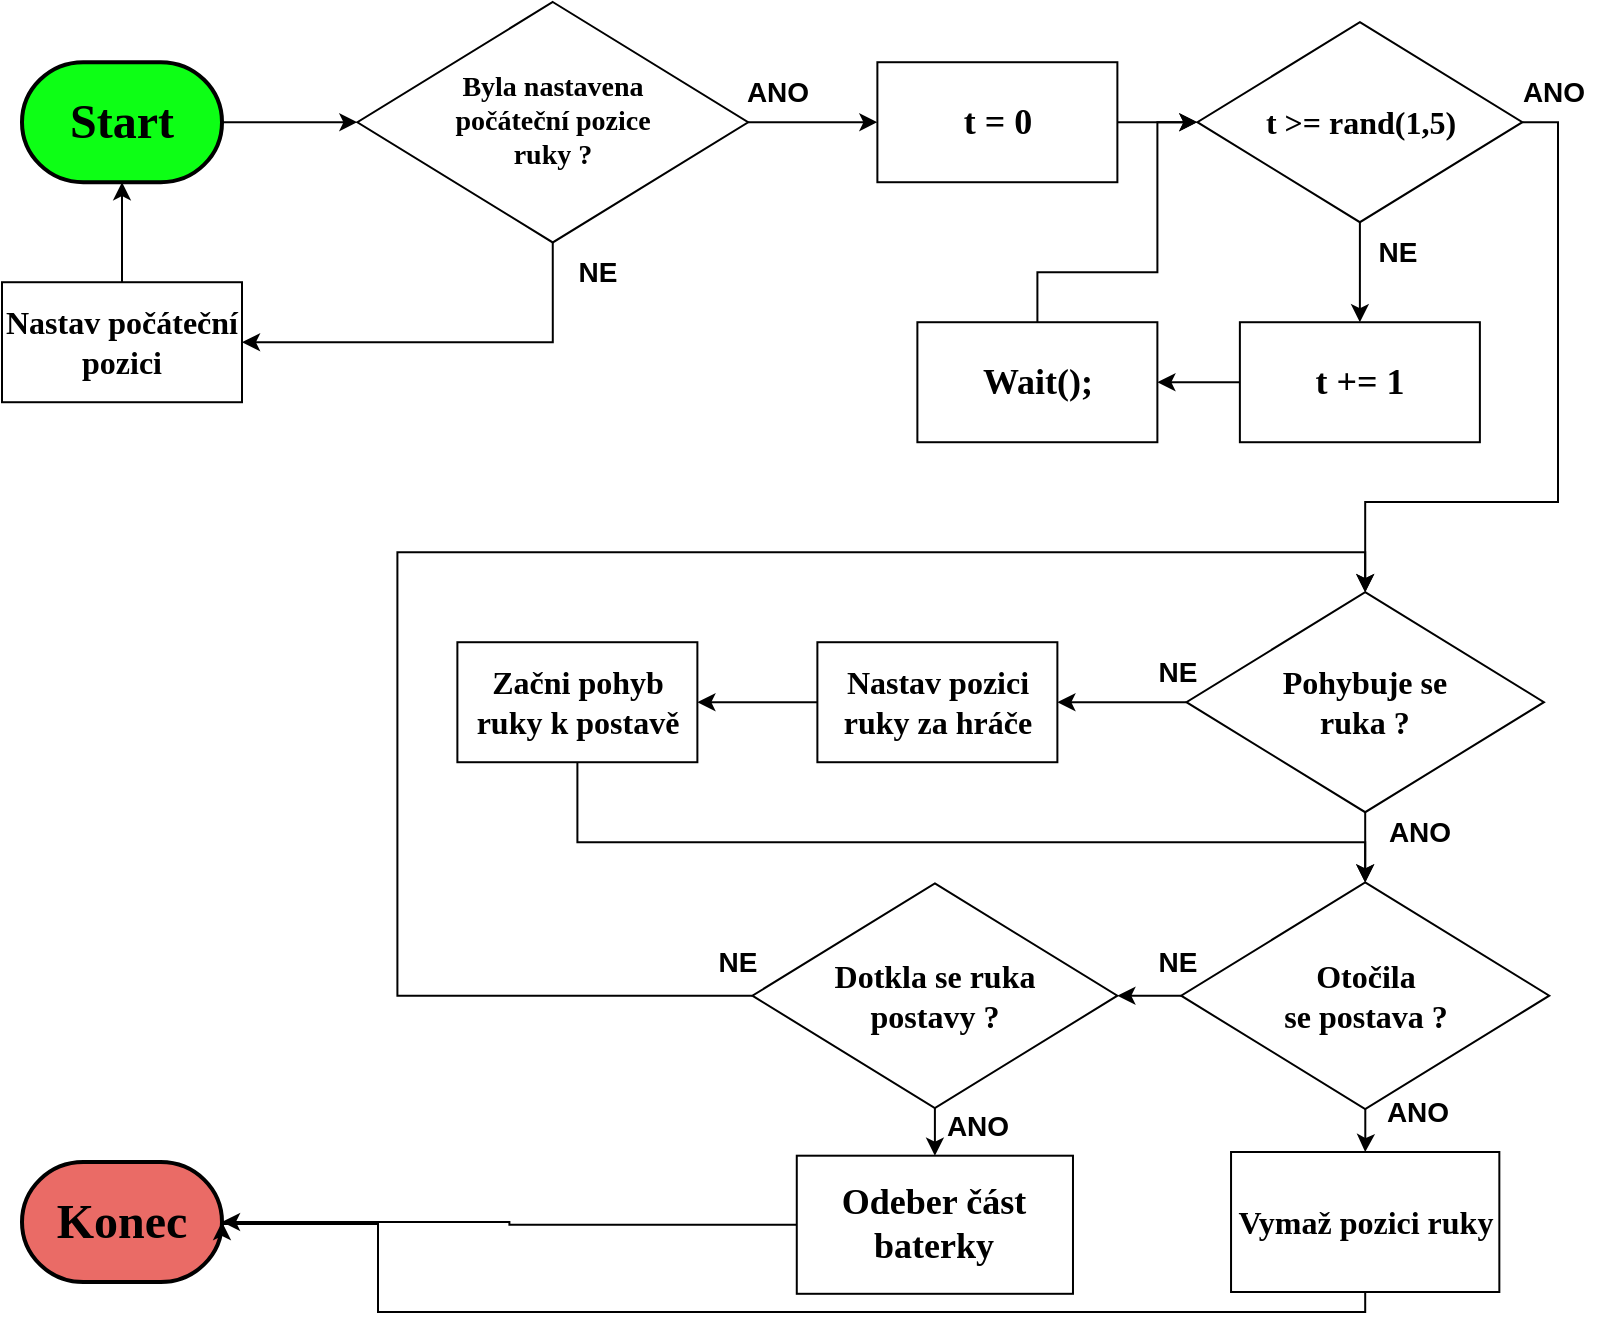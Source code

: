 <mxfile version="24.2.3" type="device">
  <diagram name="Stránka-1" id="L7gT9186aJFYfiG4sBui">
    <mxGraphModel dx="2314" dy="66" grid="1" gridSize="10" guides="1" tooltips="1" connect="1" arrows="1" fold="1" page="1" pageScale="1" pageWidth="850" pageHeight="1100" math="0" shadow="0">
      <root>
        <mxCell id="0" />
        <mxCell id="1" parent="0" />
        <mxCell id="wal2iCFqHS-6s-cBKjhp-62" style="edgeStyle=orthogonalEdgeStyle;rounded=0;orthogonalLoop=1;jettySize=auto;html=1;entryX=1;entryY=0.5;entryDx=0;entryDy=0;" edge="1" parent="1" source="wal2iCFqHS-6s-cBKjhp-3" target="wal2iCFqHS-6s-cBKjhp-25">
          <mxGeometry relative="1" as="geometry" />
        </mxCell>
        <mxCell id="wal2iCFqHS-6s-cBKjhp-3" value="&lt;font style=&quot;font-size: 16px;&quot; face=&quot;Verdana&quot;&gt;&lt;b style=&quot;&quot;&gt;Nastav pozici ruky za hráče&lt;/b&gt;&lt;/font&gt;" style="rounded=0;whiteSpace=wrap;html=1;" vertex="1" parent="1">
          <mxGeometry x="429.69" y="1585.11" width="120" height="60" as="geometry" />
        </mxCell>
        <mxCell id="wal2iCFqHS-6s-cBKjhp-46" style="edgeStyle=orthogonalEdgeStyle;rounded=0;orthogonalLoop=1;jettySize=auto;html=1;entryX=1;entryY=0.5;entryDx=0;entryDy=0;exitX=0.5;exitY=1;exitDx=0;exitDy=0;" edge="1" parent="1" source="wal2iCFqHS-6s-cBKjhp-6" target="wal2iCFqHS-6s-cBKjhp-9">
          <mxGeometry relative="1" as="geometry">
            <Array as="points">
              <mxPoint x="297" y="1435" />
            </Array>
          </mxGeometry>
        </mxCell>
        <mxCell id="wal2iCFqHS-6s-cBKjhp-47" style="edgeStyle=orthogonalEdgeStyle;rounded=0;orthogonalLoop=1;jettySize=auto;html=1;entryX=0;entryY=0.5;entryDx=0;entryDy=0;" edge="1" parent="1" source="wal2iCFqHS-6s-cBKjhp-6" target="wal2iCFqHS-6s-cBKjhp-11">
          <mxGeometry relative="1" as="geometry" />
        </mxCell>
        <mxCell id="wal2iCFqHS-6s-cBKjhp-6" value="&lt;font style=&quot;font-size: 14px;&quot; face=&quot;Verdana&quot;&gt;&lt;b style=&quot;&quot;&gt;Byla nastavena &lt;br&gt;počáteční pozice&lt;br&gt;ruky ?&lt;/b&gt;&lt;/font&gt;" style="rhombus;whiteSpace=wrap;html=1;" vertex="1" parent="1">
          <mxGeometry x="199.69" y="1265" width="195.38" height="120.23" as="geometry" />
        </mxCell>
        <mxCell id="wal2iCFqHS-6s-cBKjhp-7" value="&lt;font style=&quot;font-size: 14px;&quot;&gt;&lt;b&gt;NE&lt;/b&gt;&lt;/font&gt;" style="text;html=1;align=center;verticalAlign=middle;whiteSpace=wrap;rounded=0;" vertex="1" parent="1">
          <mxGeometry x="289.69" y="1385.23" width="60" height="30" as="geometry" />
        </mxCell>
        <mxCell id="wal2iCFqHS-6s-cBKjhp-8" value="&lt;font style=&quot;font-size: 14px;&quot;&gt;&lt;b&gt;ANO&lt;/b&gt;&lt;/font&gt;" style="text;html=1;align=center;verticalAlign=middle;whiteSpace=wrap;rounded=0;" vertex="1" parent="1">
          <mxGeometry x="379.69" y="1295.11" width="60" height="30" as="geometry" />
        </mxCell>
        <mxCell id="wal2iCFqHS-6s-cBKjhp-9" value="&lt;font style=&quot;font-size: 16px;&quot; face=&quot;Verdana&quot;&gt;&lt;b style=&quot;&quot;&gt;Nastav počáteční pozici&lt;/b&gt;&lt;/font&gt;" style="rounded=0;whiteSpace=wrap;html=1;" vertex="1" parent="1">
          <mxGeometry x="22" y="1405.11" width="120" height="60" as="geometry" />
        </mxCell>
        <mxCell id="wal2iCFqHS-6s-cBKjhp-48" style="edgeStyle=orthogonalEdgeStyle;rounded=0;orthogonalLoop=1;jettySize=auto;html=1;entryX=0;entryY=0.5;entryDx=0;entryDy=0;" edge="1" parent="1" source="wal2iCFqHS-6s-cBKjhp-11">
          <mxGeometry relative="1" as="geometry">
            <mxPoint x="619.69" y="1325.11" as="targetPoint" />
          </mxGeometry>
        </mxCell>
        <mxCell id="wal2iCFqHS-6s-cBKjhp-11" value="&lt;font style=&quot;font-size: 18px;&quot; face=&quot;Verdana&quot;&gt;&lt;b style=&quot;&quot;&gt;t = 0&lt;/b&gt;&lt;/font&gt;" style="rounded=0;whiteSpace=wrap;html=1;" vertex="1" parent="1">
          <mxGeometry x="459.69" y="1295.11" width="120" height="60" as="geometry" />
        </mxCell>
        <mxCell id="wal2iCFqHS-6s-cBKjhp-50" style="edgeStyle=orthogonalEdgeStyle;rounded=0;orthogonalLoop=1;jettySize=auto;html=1;entryX=0.5;entryY=0;entryDx=0;entryDy=0;" edge="1" parent="1" source="wal2iCFqHS-6s-cBKjhp-14" target="wal2iCFqHS-6s-cBKjhp-16">
          <mxGeometry relative="1" as="geometry" />
        </mxCell>
        <mxCell id="wal2iCFqHS-6s-cBKjhp-55" style="edgeStyle=orthogonalEdgeStyle;rounded=0;orthogonalLoop=1;jettySize=auto;html=1;entryX=0.5;entryY=0;entryDx=0;entryDy=0;" edge="1" parent="1" source="wal2iCFqHS-6s-cBKjhp-14" target="wal2iCFqHS-6s-cBKjhp-21">
          <mxGeometry relative="1" as="geometry">
            <Array as="points">
              <mxPoint x="800" y="1325" />
              <mxPoint x="800" y="1515" />
              <mxPoint x="704" y="1515" />
            </Array>
          </mxGeometry>
        </mxCell>
        <mxCell id="wal2iCFqHS-6s-cBKjhp-14" value="&lt;font style=&quot;font-size: 16px;&quot; face=&quot;Verdana&quot;&gt;&lt;b style=&quot;&quot;&gt;t &amp;gt;= rand(1,5)&lt;/b&gt;&lt;/font&gt;" style="rhombus;whiteSpace=wrap;html=1;" vertex="1" parent="1">
          <mxGeometry x="619.69" y="1275.11" width="162.5" height="100" as="geometry" />
        </mxCell>
        <mxCell id="wal2iCFqHS-6s-cBKjhp-52" style="edgeStyle=orthogonalEdgeStyle;rounded=0;orthogonalLoop=1;jettySize=auto;html=1;entryX=1;entryY=0.5;entryDx=0;entryDy=0;" edge="1" parent="1" source="wal2iCFqHS-6s-cBKjhp-16" target="wal2iCFqHS-6s-cBKjhp-51">
          <mxGeometry relative="1" as="geometry" />
        </mxCell>
        <mxCell id="wal2iCFqHS-6s-cBKjhp-16" value="&lt;font style=&quot;font-size: 18px;&quot; face=&quot;Verdana&quot;&gt;&lt;b style=&quot;&quot;&gt;t += 1&lt;/b&gt;&lt;/font&gt;" style="rounded=0;whiteSpace=wrap;html=1;" vertex="1" parent="1">
          <mxGeometry x="640.94" y="1425.11" width="120" height="60" as="geometry" />
        </mxCell>
        <mxCell id="wal2iCFqHS-6s-cBKjhp-17" value="&lt;font style=&quot;font-size: 14px;&quot;&gt;&lt;b&gt;NE&lt;/b&gt;&lt;/font&gt;" style="text;html=1;align=center;verticalAlign=middle;whiteSpace=wrap;rounded=0;" vertex="1" parent="1">
          <mxGeometry x="689.69" y="1375.11" width="60" height="30" as="geometry" />
        </mxCell>
        <mxCell id="wal2iCFqHS-6s-cBKjhp-18" value="&lt;font style=&quot;font-size: 14px;&quot;&gt;&lt;b&gt;ANO&lt;/b&gt;&lt;/font&gt;" style="text;html=1;align=center;verticalAlign=middle;whiteSpace=wrap;rounded=0;" vertex="1" parent="1">
          <mxGeometry x="767.79" y="1295.11" width="60" height="30" as="geometry" />
        </mxCell>
        <mxCell id="wal2iCFqHS-6s-cBKjhp-56" style="edgeStyle=orthogonalEdgeStyle;rounded=0;orthogonalLoop=1;jettySize=auto;html=1;entryX=1;entryY=0.5;entryDx=0;entryDy=0;" edge="1" parent="1" source="wal2iCFqHS-6s-cBKjhp-21" target="wal2iCFqHS-6s-cBKjhp-3">
          <mxGeometry relative="1" as="geometry" />
        </mxCell>
        <mxCell id="wal2iCFqHS-6s-cBKjhp-64" style="edgeStyle=orthogonalEdgeStyle;rounded=0;orthogonalLoop=1;jettySize=auto;html=1;entryX=0.5;entryY=0;entryDx=0;entryDy=0;" edge="1" parent="1" source="wal2iCFqHS-6s-cBKjhp-21" target="wal2iCFqHS-6s-cBKjhp-27">
          <mxGeometry relative="1" as="geometry" />
        </mxCell>
        <mxCell id="wal2iCFqHS-6s-cBKjhp-21" value="&lt;font style=&quot;font-size: 16px;&quot; face=&quot;Verdana&quot;&gt;&lt;b style=&quot;&quot;&gt;Pohybuje se &lt;br&gt;ruka ?&lt;/b&gt;&lt;/font&gt;" style="rhombus;whiteSpace=wrap;html=1;" vertex="1" parent="1">
          <mxGeometry x="614.22" y="1560.11" width="178.75" height="110" as="geometry" />
        </mxCell>
        <mxCell id="wal2iCFqHS-6s-cBKjhp-22" value="&lt;font style=&quot;font-size: 14px;&quot;&gt;&lt;b&gt;NE&lt;/b&gt;&lt;/font&gt;" style="text;html=1;align=center;verticalAlign=middle;whiteSpace=wrap;rounded=0;" vertex="1" parent="1">
          <mxGeometry x="579.69" y="1585.11" width="60" height="30" as="geometry" />
        </mxCell>
        <mxCell id="wal2iCFqHS-6s-cBKjhp-23" value="&lt;font style=&quot;font-size: 14px;&quot;&gt;&lt;b&gt;ANO&lt;/b&gt;&lt;/font&gt;" style="text;html=1;align=center;verticalAlign=middle;whiteSpace=wrap;rounded=0;" vertex="1" parent="1">
          <mxGeometry x="700.94" y="1665.11" width="60" height="30" as="geometry" />
        </mxCell>
        <mxCell id="wal2iCFqHS-6s-cBKjhp-65" style="edgeStyle=orthogonalEdgeStyle;rounded=0;orthogonalLoop=1;jettySize=auto;html=1;entryX=0.5;entryY=0;entryDx=0;entryDy=0;" edge="1" parent="1" source="wal2iCFqHS-6s-cBKjhp-25" target="wal2iCFqHS-6s-cBKjhp-27">
          <mxGeometry relative="1" as="geometry">
            <Array as="points">
              <mxPoint x="309.69" y="1685.11" />
              <mxPoint x="703.69" y="1685.11" />
            </Array>
          </mxGeometry>
        </mxCell>
        <mxCell id="wal2iCFqHS-6s-cBKjhp-25" value="&lt;font style=&quot;font-size: 16px;&quot; face=&quot;Verdana&quot;&gt;&lt;b style=&quot;&quot;&gt;Začni pohyb ruky k postavě&lt;/b&gt;&lt;/font&gt;" style="rounded=0;whiteSpace=wrap;html=1;" vertex="1" parent="1">
          <mxGeometry x="249.69" y="1585.11" width="120" height="60" as="geometry" />
        </mxCell>
        <mxCell id="wal2iCFqHS-6s-cBKjhp-59" style="edgeStyle=orthogonalEdgeStyle;rounded=0;orthogonalLoop=1;jettySize=auto;html=1;entryX=1;entryY=0.5;entryDx=0;entryDy=0;" edge="1" parent="1" source="wal2iCFqHS-6s-cBKjhp-27" target="wal2iCFqHS-6s-cBKjhp-34">
          <mxGeometry relative="1" as="geometry" />
        </mxCell>
        <mxCell id="wal2iCFqHS-6s-cBKjhp-60" style="edgeStyle=orthogonalEdgeStyle;rounded=0;orthogonalLoop=1;jettySize=auto;html=1;entryX=0.5;entryY=0;entryDx=0;entryDy=0;" edge="1" parent="1" source="wal2iCFqHS-6s-cBKjhp-27" target="wal2iCFqHS-6s-cBKjhp-31">
          <mxGeometry relative="1" as="geometry" />
        </mxCell>
        <mxCell id="wal2iCFqHS-6s-cBKjhp-27" value="&lt;font style=&quot;font-size: 16px;&quot; face=&quot;Verdana&quot;&gt;&lt;b style=&quot;&quot;&gt;Otočila &lt;br&gt;se postava ?&lt;/b&gt;&lt;/font&gt;" style="rhombus;whiteSpace=wrap;html=1;align=center;" vertex="1" parent="1">
          <mxGeometry x="611.57" y="1705.23" width="184.05" height="113.26" as="geometry" />
        </mxCell>
        <mxCell id="wal2iCFqHS-6s-cBKjhp-28" value="&lt;font style=&quot;font-size: 14px;&quot;&gt;&lt;b&gt;ANO&lt;/b&gt;&lt;/font&gt;" style="text;html=1;align=center;verticalAlign=middle;whiteSpace=wrap;rounded=0;" vertex="1" parent="1">
          <mxGeometry x="699.69" y="1805.11" width="60" height="30" as="geometry" />
        </mxCell>
        <mxCell id="wal2iCFqHS-6s-cBKjhp-29" value="&lt;font style=&quot;font-size: 14px;&quot;&gt;&lt;b&gt;NE&lt;/b&gt;&lt;/font&gt;" style="text;html=1;align=center;verticalAlign=middle;whiteSpace=wrap;rounded=0;" vertex="1" parent="1">
          <mxGeometry x="359.69" y="1730.11" width="60" height="30" as="geometry" />
        </mxCell>
        <mxCell id="wal2iCFqHS-6s-cBKjhp-31" value="&lt;font style=&quot;font-size: 16px;&quot; face=&quot;Verdana&quot;&gt;&lt;b style=&quot;&quot;&gt;Vymaž pozici ruky&lt;/b&gt;&lt;/font&gt;" style="rounded=0;whiteSpace=wrap;html=1;" vertex="1" parent="1">
          <mxGeometry x="636.52" y="1840.0" width="134.15" height="70" as="geometry" />
        </mxCell>
        <mxCell id="wal2iCFqHS-6s-cBKjhp-61" style="edgeStyle=orthogonalEdgeStyle;rounded=0;orthogonalLoop=1;jettySize=auto;html=1;entryX=0.5;entryY=0;entryDx=0;entryDy=0;" edge="1" parent="1" source="wal2iCFqHS-6s-cBKjhp-34" target="wal2iCFqHS-6s-cBKjhp-38">
          <mxGeometry relative="1" as="geometry" />
        </mxCell>
        <mxCell id="wal2iCFqHS-6s-cBKjhp-68" style="edgeStyle=orthogonalEdgeStyle;rounded=0;orthogonalLoop=1;jettySize=auto;html=1;entryX=0.5;entryY=0;entryDx=0;entryDy=0;" edge="1" parent="1" source="wal2iCFqHS-6s-cBKjhp-34" target="wal2iCFqHS-6s-cBKjhp-21">
          <mxGeometry relative="1" as="geometry">
            <Array as="points">
              <mxPoint x="219.69" y="1762.11" />
              <mxPoint x="219.69" y="1540.11" />
              <mxPoint x="703.69" y="1540.11" />
            </Array>
          </mxGeometry>
        </mxCell>
        <mxCell id="wal2iCFqHS-6s-cBKjhp-34" value="&lt;font style=&quot;font-size: 16px;&quot; face=&quot;Verdana&quot;&gt;&lt;b style=&quot;&quot;&gt;Dotkla se ruka&lt;br&gt;postavy ?&lt;/b&gt;&lt;/font&gt;" style="rhombus;whiteSpace=wrap;html=1;" vertex="1" parent="1">
          <mxGeometry x="397.19" y="1705.7" width="182.5" height="112.31" as="geometry" />
        </mxCell>
        <mxCell id="wal2iCFqHS-6s-cBKjhp-35" value="&lt;font style=&quot;font-size: 14px;&quot;&gt;&lt;b&gt;NE&lt;/b&gt;&lt;/font&gt;" style="text;html=1;align=center;verticalAlign=middle;whiteSpace=wrap;rounded=0;" vertex="1" parent="1">
          <mxGeometry x="579.69" y="1730.11" width="60" height="30" as="geometry" />
        </mxCell>
        <mxCell id="wal2iCFqHS-6s-cBKjhp-36" value="&lt;font style=&quot;font-size: 14px;&quot;&gt;&lt;b&gt;ANO&lt;/b&gt;&lt;/font&gt;" style="text;html=1;align=center;verticalAlign=middle;whiteSpace=wrap;rounded=0;" vertex="1" parent="1">
          <mxGeometry x="479.69" y="1811.85" width="60" height="30" as="geometry" />
        </mxCell>
        <mxCell id="wal2iCFqHS-6s-cBKjhp-38" value="&lt;font style=&quot;font-size: 18px;&quot; face=&quot;Verdana&quot;&gt;&lt;b style=&quot;&quot;&gt;Odeber část baterky&lt;/b&gt;&lt;/font&gt;" style="rounded=0;whiteSpace=wrap;html=1;" vertex="1" parent="1">
          <mxGeometry x="419.39" y="1841.85" width="138.1" height="69.05" as="geometry" />
        </mxCell>
        <mxCell id="wal2iCFqHS-6s-cBKjhp-44" style="edgeStyle=orthogonalEdgeStyle;rounded=0;orthogonalLoop=1;jettySize=auto;html=1;entryX=0;entryY=0.5;entryDx=0;entryDy=0;" edge="1" parent="1" source="wal2iCFqHS-6s-cBKjhp-39" target="wal2iCFqHS-6s-cBKjhp-6">
          <mxGeometry relative="1" as="geometry" />
        </mxCell>
        <mxCell id="wal2iCFqHS-6s-cBKjhp-39" value="&lt;font face=&quot;Verdana&quot; style=&quot;font-size: 24px;&quot;&gt;&lt;b&gt;Start&lt;/b&gt;&lt;/font&gt;" style="strokeWidth=2;html=1;shape=mxgraph.flowchart.terminator;whiteSpace=wrap;fillColor=#0DFF15;" vertex="1" parent="1">
          <mxGeometry x="32" y="1295.11" width="100" height="60" as="geometry" />
        </mxCell>
        <mxCell id="wal2iCFqHS-6s-cBKjhp-41" value="&lt;font face=&quot;Verdana&quot; style=&quot;font-size: 24px;&quot;&gt;&lt;b&gt;Konec&lt;/b&gt;&lt;/font&gt;" style="strokeWidth=2;html=1;shape=mxgraph.flowchart.terminator;whiteSpace=wrap;fillColor=#EA6B66;" vertex="1" parent="1">
          <mxGeometry x="32" y="1845.0" width="100" height="60" as="geometry" />
        </mxCell>
        <mxCell id="wal2iCFqHS-6s-cBKjhp-45" style="edgeStyle=orthogonalEdgeStyle;rounded=0;orthogonalLoop=1;jettySize=auto;html=1;entryX=0.5;entryY=1;entryDx=0;entryDy=0;entryPerimeter=0;" edge="1" parent="1" source="wal2iCFqHS-6s-cBKjhp-9" target="wal2iCFqHS-6s-cBKjhp-39">
          <mxGeometry relative="1" as="geometry" />
        </mxCell>
        <mxCell id="wal2iCFqHS-6s-cBKjhp-53" style="edgeStyle=orthogonalEdgeStyle;rounded=0;orthogonalLoop=1;jettySize=auto;html=1;entryX=0;entryY=0.5;entryDx=0;entryDy=0;" edge="1" parent="1" source="wal2iCFqHS-6s-cBKjhp-51" target="wal2iCFqHS-6s-cBKjhp-14">
          <mxGeometry relative="1" as="geometry">
            <Array as="points">
              <mxPoint x="539.69" y="1400.11" />
              <mxPoint x="599.69" y="1400.11" />
              <mxPoint x="599.69" y="1325.11" />
            </Array>
          </mxGeometry>
        </mxCell>
        <mxCell id="wal2iCFqHS-6s-cBKjhp-51" value="&lt;font style=&quot;font-size: 18px;&quot; face=&quot;Verdana&quot;&gt;&lt;b style=&quot;&quot;&gt;Wait();&lt;/b&gt;&lt;/font&gt;" style="rounded=0;whiteSpace=wrap;html=1;" vertex="1" parent="1">
          <mxGeometry x="479.69" y="1425.11" width="120" height="60" as="geometry" />
        </mxCell>
        <mxCell id="wal2iCFqHS-6s-cBKjhp-71" style="edgeStyle=orthogonalEdgeStyle;rounded=0;orthogonalLoop=1;jettySize=auto;html=1;entryX=1;entryY=0.5;entryDx=0;entryDy=0;entryPerimeter=0;" edge="1" parent="1" source="wal2iCFqHS-6s-cBKjhp-38" target="wal2iCFqHS-6s-cBKjhp-41">
          <mxGeometry relative="1" as="geometry" />
        </mxCell>
        <mxCell id="wal2iCFqHS-6s-cBKjhp-73" style="edgeStyle=orthogonalEdgeStyle;rounded=0;orthogonalLoop=1;jettySize=auto;html=1;entryX=1;entryY=0.5;entryDx=0;entryDy=0;entryPerimeter=0;" edge="1" parent="1" source="wal2iCFqHS-6s-cBKjhp-31" target="wal2iCFqHS-6s-cBKjhp-41">
          <mxGeometry relative="1" as="geometry">
            <Array as="points">
              <mxPoint x="704" y="1920" />
              <mxPoint x="210" y="1920" />
              <mxPoint x="210" y="1876" />
            </Array>
          </mxGeometry>
        </mxCell>
      </root>
    </mxGraphModel>
  </diagram>
</mxfile>
